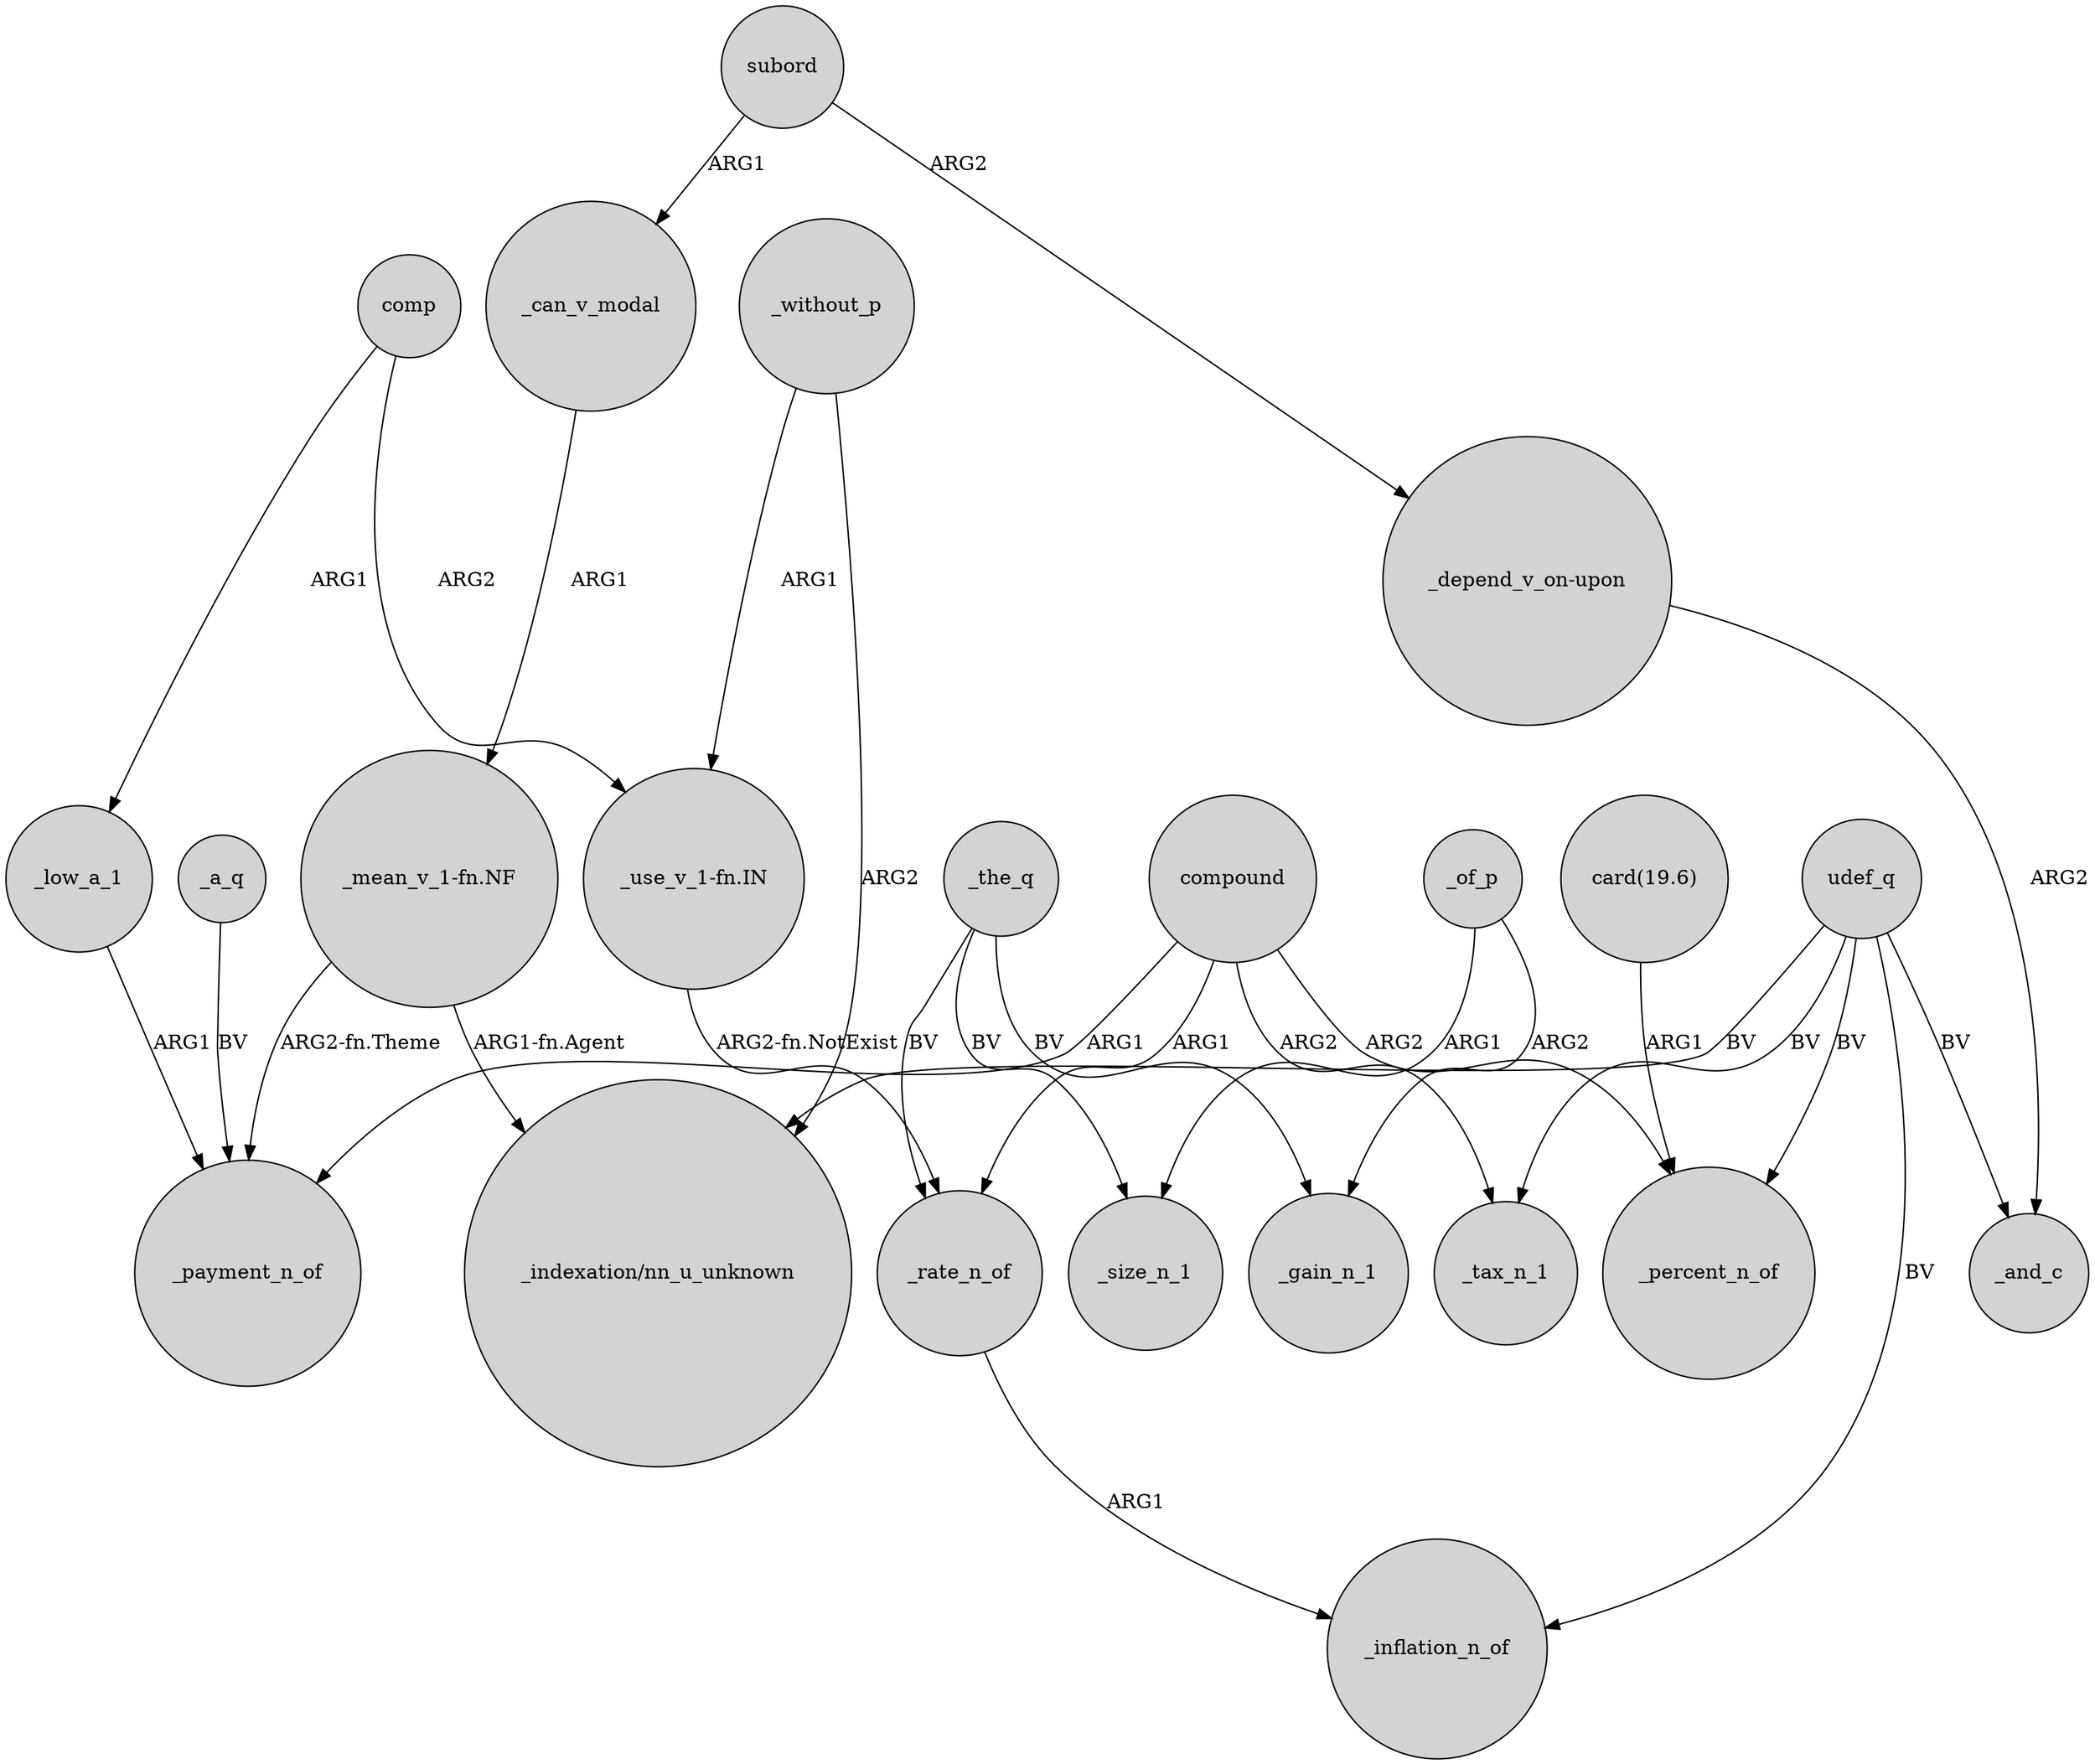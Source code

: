 digraph {
	node [shape=circle style=filled]
	_a_q -> _payment_n_of [label=BV]
	udef_q -> _inflation_n_of [label=BV]
	_of_p -> _gain_n_1 [label=ARG2]
	_the_q -> _size_n_1 [label=BV]
	"_mean_v_1-fn.NF" -> _payment_n_of [label="ARG2-fn.Theme"]
	"_depend_v_on-upon" -> _and_c [label=ARG2]
	_can_v_modal -> "_mean_v_1-fn.NF" [label=ARG1]
	_low_a_1 -> _payment_n_of [label=ARG1]
	compound -> _rate_n_of [label=ARG1]
	_rate_n_of -> _inflation_n_of [label=ARG1]
	compound -> _percent_n_of [label=ARG2]
	_the_q -> _rate_n_of [label=BV]
	_the_q -> _gain_n_1 [label=BV]
	_of_p -> _size_n_1 [label=ARG1]
	subord -> "_depend_v_on-upon" [label=ARG2]
	udef_q -> _tax_n_1 [label=BV]
	"_mean_v_1-fn.NF" -> "_indexation/nn_u_unknown" [label="ARG1-fn.Agent"]
	comp -> "_use_v_1-fn.IN" [label=ARG2]
	"card(19.6)" -> _percent_n_of [label=ARG1]
	compound -> _payment_n_of [label=ARG1]
	"_use_v_1-fn.IN" -> _rate_n_of [label="ARG2-fn.NotExist"]
	_without_p -> "_use_v_1-fn.IN" [label=ARG1]
	subord -> _can_v_modal [label=ARG1]
	udef_q -> "_indexation/nn_u_unknown" [label=BV]
	_without_p -> "_indexation/nn_u_unknown" [label=ARG2]
	udef_q -> _percent_n_of [label=BV]
	compound -> _tax_n_1 [label=ARG2]
	udef_q -> _and_c [label=BV]
	comp -> _low_a_1 [label=ARG1]
}
